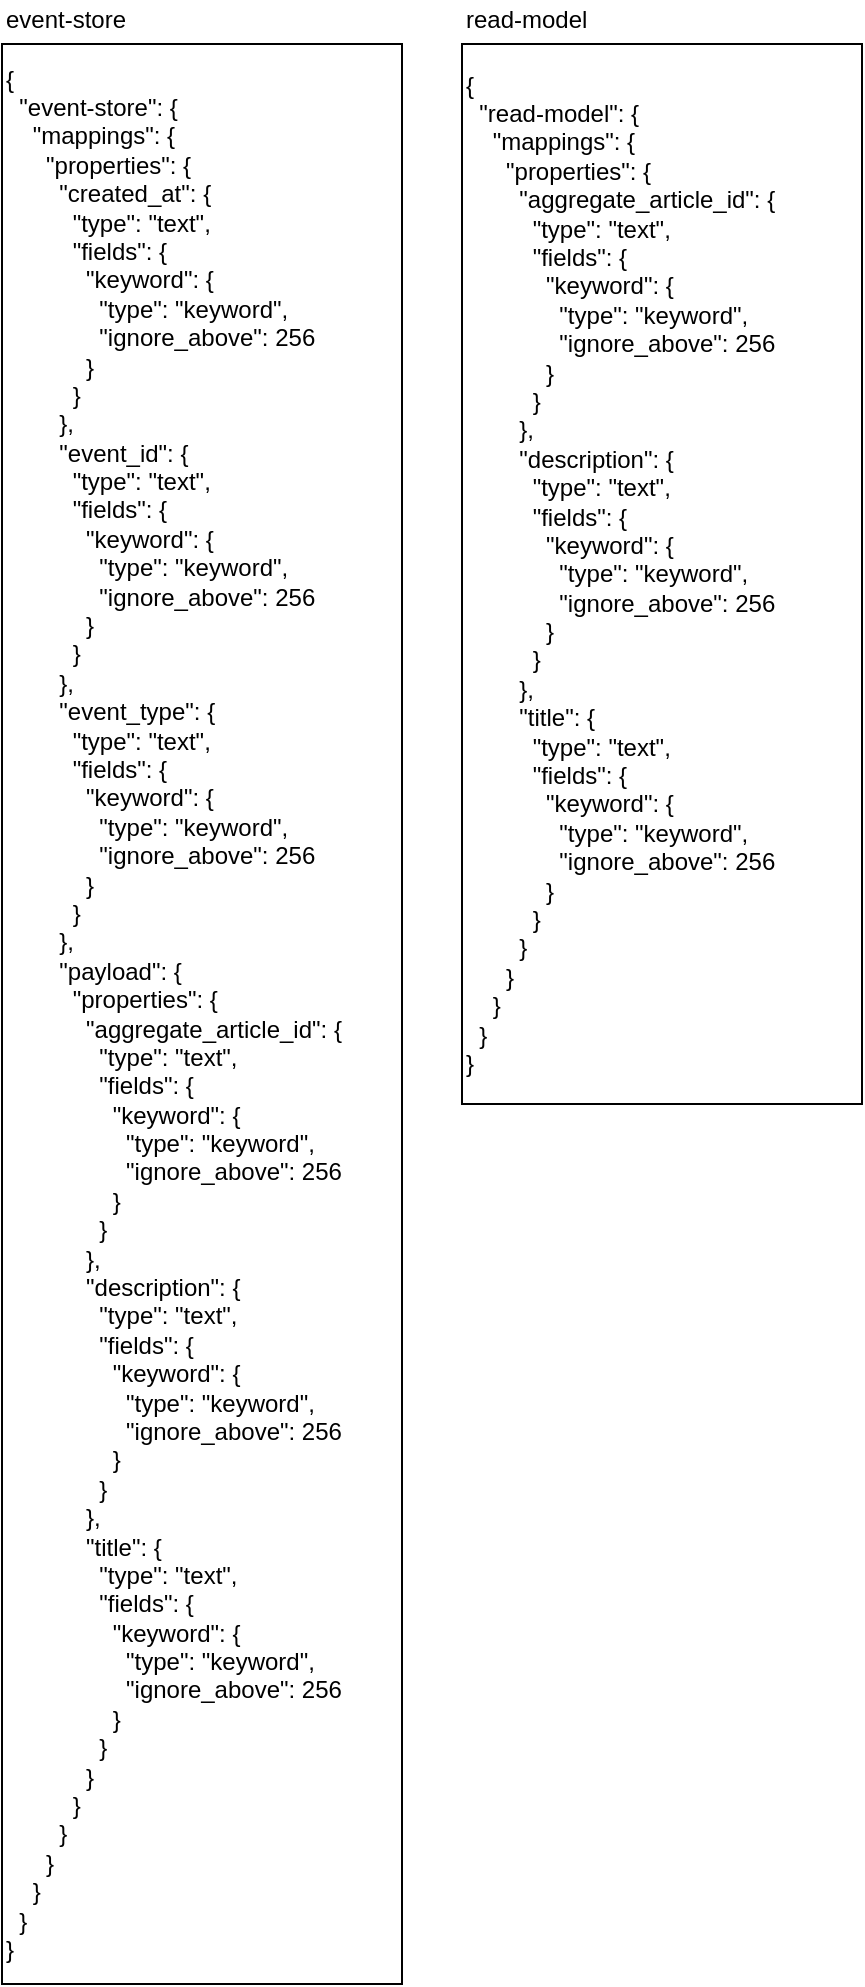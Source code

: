 <mxfile version="14.5.0" type="device"><diagram id="C__8wmM1YnvYVzyfeWSw" name="Page-1"><mxGraphModel dx="931" dy="554" grid="1" gridSize="10" guides="1" tooltips="1" connect="1" arrows="1" fold="1" page="1" pageScale="1" pageWidth="827" pageHeight="1169" math="0" shadow="0"><root><mxCell id="0"/><mxCell id="1" parent="0"/><mxCell id="51RHtirARRRi4j5xxmV6-1" value="&lt;div align=&quot;left&quot;&gt;{&lt;br&gt;&amp;nbsp; &quot;event-store&quot;: {&lt;br&gt;&amp;nbsp;&amp;nbsp;&amp;nbsp; &quot;mappings&quot;: {&lt;br&gt;&amp;nbsp;&amp;nbsp;&amp;nbsp;&amp;nbsp;&amp;nbsp; &quot;properties&quot;: {&lt;br&gt;&amp;nbsp;&amp;nbsp;&amp;nbsp;&amp;nbsp;&amp;nbsp;&amp;nbsp;&amp;nbsp; &quot;created_at&quot;: {&lt;br&gt;&amp;nbsp;&amp;nbsp;&amp;nbsp;&amp;nbsp;&amp;nbsp;&amp;nbsp;&amp;nbsp;&amp;nbsp;&amp;nbsp; &quot;type&quot;: &quot;text&quot;,&lt;br&gt;&amp;nbsp;&amp;nbsp;&amp;nbsp;&amp;nbsp;&amp;nbsp;&amp;nbsp;&amp;nbsp;&amp;nbsp;&amp;nbsp; &quot;fields&quot;: {&lt;br&gt;&amp;nbsp;&amp;nbsp;&amp;nbsp;&amp;nbsp;&amp;nbsp;&amp;nbsp;&amp;nbsp;&amp;nbsp;&amp;nbsp;&amp;nbsp;&amp;nbsp; &quot;keyword&quot;: {&lt;br&gt;&amp;nbsp;&amp;nbsp;&amp;nbsp;&amp;nbsp;&amp;nbsp;&amp;nbsp;&amp;nbsp;&amp;nbsp;&amp;nbsp;&amp;nbsp;&amp;nbsp;&amp;nbsp;&amp;nbsp; &quot;type&quot;: &quot;keyword&quot;,&lt;br&gt;&amp;nbsp;&amp;nbsp;&amp;nbsp;&amp;nbsp;&amp;nbsp;&amp;nbsp;&amp;nbsp;&amp;nbsp;&amp;nbsp;&amp;nbsp;&amp;nbsp;&amp;nbsp;&amp;nbsp; &quot;ignore_above&quot;: 256&lt;br&gt;&amp;nbsp;&amp;nbsp;&amp;nbsp;&amp;nbsp;&amp;nbsp;&amp;nbsp;&amp;nbsp;&amp;nbsp;&amp;nbsp;&amp;nbsp;&amp;nbsp; }&lt;br&gt;&amp;nbsp;&amp;nbsp;&amp;nbsp;&amp;nbsp;&amp;nbsp;&amp;nbsp;&amp;nbsp;&amp;nbsp;&amp;nbsp; }&lt;br&gt;&amp;nbsp;&amp;nbsp;&amp;nbsp;&amp;nbsp;&amp;nbsp;&amp;nbsp;&amp;nbsp; },&lt;br&gt;&amp;nbsp;&amp;nbsp;&amp;nbsp;&amp;nbsp;&amp;nbsp;&amp;nbsp;&amp;nbsp; &quot;event_id&quot;: {&lt;br&gt;&amp;nbsp;&amp;nbsp;&amp;nbsp;&amp;nbsp;&amp;nbsp;&amp;nbsp;&amp;nbsp;&amp;nbsp;&amp;nbsp; &quot;type&quot;: &quot;text&quot;,&lt;br&gt;&amp;nbsp;&amp;nbsp;&amp;nbsp;&amp;nbsp;&amp;nbsp;&amp;nbsp;&amp;nbsp;&amp;nbsp;&amp;nbsp; &quot;fields&quot;: {&lt;br&gt;&amp;nbsp;&amp;nbsp;&amp;nbsp;&amp;nbsp;&amp;nbsp;&amp;nbsp;&amp;nbsp;&amp;nbsp;&amp;nbsp;&amp;nbsp;&amp;nbsp; &quot;keyword&quot;: {&lt;br&gt;&amp;nbsp;&amp;nbsp;&amp;nbsp;&amp;nbsp;&amp;nbsp;&amp;nbsp;&amp;nbsp;&amp;nbsp;&amp;nbsp;&amp;nbsp;&amp;nbsp;&amp;nbsp;&amp;nbsp; &quot;type&quot;: &quot;keyword&quot;,&lt;br&gt;&amp;nbsp;&amp;nbsp;&amp;nbsp;&amp;nbsp;&amp;nbsp;&amp;nbsp;&amp;nbsp;&amp;nbsp;&amp;nbsp;&amp;nbsp;&amp;nbsp;&amp;nbsp;&amp;nbsp; &quot;ignore_above&quot;: 256&lt;br&gt;&amp;nbsp;&amp;nbsp;&amp;nbsp;&amp;nbsp;&amp;nbsp;&amp;nbsp;&amp;nbsp;&amp;nbsp;&amp;nbsp;&amp;nbsp;&amp;nbsp; }&lt;br&gt;&amp;nbsp;&amp;nbsp;&amp;nbsp;&amp;nbsp;&amp;nbsp;&amp;nbsp;&amp;nbsp;&amp;nbsp;&amp;nbsp; }&lt;br&gt;&amp;nbsp;&amp;nbsp;&amp;nbsp;&amp;nbsp;&amp;nbsp;&amp;nbsp;&amp;nbsp; },&lt;br&gt;&amp;nbsp;&amp;nbsp;&amp;nbsp;&amp;nbsp;&amp;nbsp;&amp;nbsp;&amp;nbsp; &quot;event_type&quot;: {&lt;br&gt;&amp;nbsp;&amp;nbsp;&amp;nbsp;&amp;nbsp;&amp;nbsp;&amp;nbsp;&amp;nbsp;&amp;nbsp;&amp;nbsp; &quot;type&quot;: &quot;text&quot;,&lt;br&gt;&amp;nbsp;&amp;nbsp;&amp;nbsp;&amp;nbsp;&amp;nbsp;&amp;nbsp;&amp;nbsp;&amp;nbsp;&amp;nbsp; &quot;fields&quot;: {&lt;br&gt;&amp;nbsp;&amp;nbsp;&amp;nbsp;&amp;nbsp;&amp;nbsp;&amp;nbsp;&amp;nbsp;&amp;nbsp;&amp;nbsp;&amp;nbsp;&amp;nbsp; &quot;keyword&quot;: {&lt;br&gt;&amp;nbsp;&amp;nbsp;&amp;nbsp;&amp;nbsp;&amp;nbsp;&amp;nbsp;&amp;nbsp;&amp;nbsp;&amp;nbsp;&amp;nbsp;&amp;nbsp;&amp;nbsp;&amp;nbsp; &quot;type&quot;: &quot;keyword&quot;,&lt;br&gt;&amp;nbsp;&amp;nbsp;&amp;nbsp;&amp;nbsp;&amp;nbsp;&amp;nbsp;&amp;nbsp;&amp;nbsp;&amp;nbsp;&amp;nbsp;&amp;nbsp;&amp;nbsp;&amp;nbsp; &quot;ignore_above&quot;: 256&lt;br&gt;&amp;nbsp;&amp;nbsp;&amp;nbsp;&amp;nbsp;&amp;nbsp;&amp;nbsp;&amp;nbsp;&amp;nbsp;&amp;nbsp;&amp;nbsp;&amp;nbsp; }&lt;br&gt;&amp;nbsp;&amp;nbsp;&amp;nbsp;&amp;nbsp;&amp;nbsp;&amp;nbsp;&amp;nbsp;&amp;nbsp;&amp;nbsp; }&lt;br&gt;&amp;nbsp;&amp;nbsp;&amp;nbsp;&amp;nbsp;&amp;nbsp;&amp;nbsp;&amp;nbsp; },&lt;br&gt;&amp;nbsp;&amp;nbsp;&amp;nbsp;&amp;nbsp;&amp;nbsp;&amp;nbsp;&amp;nbsp; &quot;payload&quot;: {&lt;br&gt;&amp;nbsp;&amp;nbsp;&amp;nbsp;&amp;nbsp;&amp;nbsp;&amp;nbsp;&amp;nbsp;&amp;nbsp;&amp;nbsp; &quot;properties&quot;: {&lt;br&gt;&amp;nbsp;&amp;nbsp;&amp;nbsp;&amp;nbsp;&amp;nbsp;&amp;nbsp;&amp;nbsp;&amp;nbsp;&amp;nbsp;&amp;nbsp;&amp;nbsp; &quot;aggregate_article_id&quot;: {&lt;br&gt;&amp;nbsp;&amp;nbsp;&amp;nbsp;&amp;nbsp;&amp;nbsp;&amp;nbsp;&amp;nbsp;&amp;nbsp;&amp;nbsp;&amp;nbsp;&amp;nbsp;&amp;nbsp;&amp;nbsp; &quot;type&quot;: &quot;text&quot;,&lt;br&gt;&amp;nbsp;&amp;nbsp;&amp;nbsp;&amp;nbsp;&amp;nbsp;&amp;nbsp;&amp;nbsp;&amp;nbsp;&amp;nbsp;&amp;nbsp;&amp;nbsp;&amp;nbsp;&amp;nbsp; &quot;fields&quot;: {&lt;br&gt;&amp;nbsp;&amp;nbsp;&amp;nbsp;&amp;nbsp;&amp;nbsp;&amp;nbsp;&amp;nbsp;&amp;nbsp;&amp;nbsp;&amp;nbsp;&amp;nbsp;&amp;nbsp;&amp;nbsp;&amp;nbsp;&amp;nbsp; &quot;keyword&quot;: {&lt;br&gt;&amp;nbsp;&amp;nbsp;&amp;nbsp;&amp;nbsp;&amp;nbsp;&amp;nbsp;&amp;nbsp;&amp;nbsp;&amp;nbsp;&amp;nbsp;&amp;nbsp;&amp;nbsp;&amp;nbsp;&amp;nbsp;&amp;nbsp;&amp;nbsp;&amp;nbsp; &quot;type&quot;: &quot;keyword&quot;,&lt;br&gt;&amp;nbsp;&amp;nbsp;&amp;nbsp;&amp;nbsp;&amp;nbsp;&amp;nbsp;&amp;nbsp;&amp;nbsp;&amp;nbsp;&amp;nbsp;&amp;nbsp;&amp;nbsp;&amp;nbsp;&amp;nbsp;&amp;nbsp;&amp;nbsp;&amp;nbsp; &quot;ignore_above&quot;: 256&lt;br&gt;&amp;nbsp;&amp;nbsp;&amp;nbsp;&amp;nbsp;&amp;nbsp;&amp;nbsp;&amp;nbsp;&amp;nbsp;&amp;nbsp;&amp;nbsp;&amp;nbsp;&amp;nbsp;&amp;nbsp;&amp;nbsp;&amp;nbsp; }&lt;br&gt;&amp;nbsp;&amp;nbsp;&amp;nbsp;&amp;nbsp;&amp;nbsp;&amp;nbsp;&amp;nbsp;&amp;nbsp;&amp;nbsp;&amp;nbsp;&amp;nbsp;&amp;nbsp;&amp;nbsp; }&lt;br&gt;&amp;nbsp;&amp;nbsp;&amp;nbsp;&amp;nbsp;&amp;nbsp;&amp;nbsp;&amp;nbsp;&amp;nbsp;&amp;nbsp;&amp;nbsp;&amp;nbsp; },&lt;br&gt;&amp;nbsp;&amp;nbsp;&amp;nbsp;&amp;nbsp;&amp;nbsp;&amp;nbsp;&amp;nbsp;&amp;nbsp;&amp;nbsp;&amp;nbsp;&amp;nbsp; &quot;description&quot;: {&lt;br&gt;&amp;nbsp;&amp;nbsp;&amp;nbsp;&amp;nbsp;&amp;nbsp;&amp;nbsp;&amp;nbsp;&amp;nbsp;&amp;nbsp;&amp;nbsp;&amp;nbsp;&amp;nbsp;&amp;nbsp; &quot;type&quot;: &quot;text&quot;,&lt;br&gt;&amp;nbsp;&amp;nbsp;&amp;nbsp;&amp;nbsp;&amp;nbsp;&amp;nbsp;&amp;nbsp;&amp;nbsp;&amp;nbsp;&amp;nbsp;&amp;nbsp;&amp;nbsp;&amp;nbsp; &quot;fields&quot;: {&lt;br&gt;&amp;nbsp;&amp;nbsp;&amp;nbsp;&amp;nbsp;&amp;nbsp;&amp;nbsp;&amp;nbsp;&amp;nbsp;&amp;nbsp;&amp;nbsp;&amp;nbsp;&amp;nbsp;&amp;nbsp;&amp;nbsp;&amp;nbsp; &quot;keyword&quot;: {&lt;br&gt;&amp;nbsp;&amp;nbsp;&amp;nbsp;&amp;nbsp;&amp;nbsp;&amp;nbsp;&amp;nbsp;&amp;nbsp;&amp;nbsp;&amp;nbsp;&amp;nbsp;&amp;nbsp;&amp;nbsp;&amp;nbsp;&amp;nbsp;&amp;nbsp;&amp;nbsp; &quot;type&quot;: &quot;keyword&quot;,&lt;br&gt;&amp;nbsp;&amp;nbsp;&amp;nbsp;&amp;nbsp;&amp;nbsp;&amp;nbsp;&amp;nbsp;&amp;nbsp;&amp;nbsp;&amp;nbsp;&amp;nbsp;&amp;nbsp;&amp;nbsp;&amp;nbsp;&amp;nbsp;&amp;nbsp;&amp;nbsp; &quot;ignore_above&quot;: 256&lt;br&gt;&amp;nbsp;&amp;nbsp;&amp;nbsp;&amp;nbsp;&amp;nbsp;&amp;nbsp;&amp;nbsp;&amp;nbsp;&amp;nbsp;&amp;nbsp;&amp;nbsp;&amp;nbsp;&amp;nbsp;&amp;nbsp;&amp;nbsp; }&lt;br&gt;&amp;nbsp;&amp;nbsp;&amp;nbsp;&amp;nbsp;&amp;nbsp;&amp;nbsp;&amp;nbsp;&amp;nbsp;&amp;nbsp;&amp;nbsp;&amp;nbsp;&amp;nbsp;&amp;nbsp; }&lt;br&gt;&amp;nbsp;&amp;nbsp;&amp;nbsp;&amp;nbsp;&amp;nbsp;&amp;nbsp;&amp;nbsp;&amp;nbsp;&amp;nbsp;&amp;nbsp;&amp;nbsp; },&lt;br&gt;&amp;nbsp;&amp;nbsp;&amp;nbsp;&amp;nbsp;&amp;nbsp;&amp;nbsp;&amp;nbsp;&amp;nbsp;&amp;nbsp;&amp;nbsp;&amp;nbsp; &quot;title&quot;: {&lt;br&gt;&amp;nbsp;&amp;nbsp;&amp;nbsp;&amp;nbsp;&amp;nbsp;&amp;nbsp;&amp;nbsp;&amp;nbsp;&amp;nbsp;&amp;nbsp;&amp;nbsp;&amp;nbsp;&amp;nbsp; &quot;type&quot;: &quot;text&quot;,&lt;br&gt;&amp;nbsp;&amp;nbsp;&amp;nbsp;&amp;nbsp;&amp;nbsp;&amp;nbsp;&amp;nbsp;&amp;nbsp;&amp;nbsp;&amp;nbsp;&amp;nbsp;&amp;nbsp;&amp;nbsp; &quot;fields&quot;: {&lt;br&gt;&amp;nbsp;&amp;nbsp;&amp;nbsp;&amp;nbsp;&amp;nbsp;&amp;nbsp;&amp;nbsp;&amp;nbsp;&amp;nbsp;&amp;nbsp;&amp;nbsp;&amp;nbsp;&amp;nbsp;&amp;nbsp;&amp;nbsp; &quot;keyword&quot;: {&lt;br&gt;&amp;nbsp;&amp;nbsp;&amp;nbsp;&amp;nbsp;&amp;nbsp;&amp;nbsp;&amp;nbsp;&amp;nbsp;&amp;nbsp;&amp;nbsp;&amp;nbsp;&amp;nbsp;&amp;nbsp;&amp;nbsp;&amp;nbsp;&amp;nbsp;&amp;nbsp; &quot;type&quot;: &quot;keyword&quot;,&lt;br&gt;&amp;nbsp;&amp;nbsp;&amp;nbsp;&amp;nbsp;&amp;nbsp;&amp;nbsp;&amp;nbsp;&amp;nbsp;&amp;nbsp;&amp;nbsp;&amp;nbsp;&amp;nbsp;&amp;nbsp;&amp;nbsp;&amp;nbsp;&amp;nbsp;&amp;nbsp; &quot;ignore_above&quot;: 256&lt;br&gt;&amp;nbsp;&amp;nbsp;&amp;nbsp;&amp;nbsp;&amp;nbsp;&amp;nbsp;&amp;nbsp;&amp;nbsp;&amp;nbsp;&amp;nbsp;&amp;nbsp;&amp;nbsp;&amp;nbsp;&amp;nbsp;&amp;nbsp; }&lt;br&gt;&amp;nbsp;&amp;nbsp;&amp;nbsp;&amp;nbsp;&amp;nbsp;&amp;nbsp;&amp;nbsp;&amp;nbsp;&amp;nbsp;&amp;nbsp;&amp;nbsp;&amp;nbsp;&amp;nbsp; }&lt;br&gt;&amp;nbsp;&amp;nbsp;&amp;nbsp;&amp;nbsp;&amp;nbsp;&amp;nbsp;&amp;nbsp;&amp;nbsp;&amp;nbsp;&amp;nbsp;&amp;nbsp; }&lt;br&gt;&amp;nbsp;&amp;nbsp;&amp;nbsp;&amp;nbsp;&amp;nbsp;&amp;nbsp;&amp;nbsp;&amp;nbsp;&amp;nbsp; }&lt;br&gt;&amp;nbsp;&amp;nbsp;&amp;nbsp;&amp;nbsp;&amp;nbsp;&amp;nbsp;&amp;nbsp; }&lt;br&gt;&amp;nbsp;&amp;nbsp;&amp;nbsp;&amp;nbsp;&amp;nbsp; }&lt;br&gt;&amp;nbsp;&amp;nbsp;&amp;nbsp; }&lt;br&gt;&amp;nbsp; }&lt;br&gt;}&lt;/div&gt;" style="rounded=0;whiteSpace=wrap;html=1;strokeColor=#000000;fillColor=#ffffff;align=left;" vertex="1" parent="1"><mxGeometry x="40" y="640" width="200" height="970" as="geometry"/></mxCell><mxCell id="51RHtirARRRi4j5xxmV6-2" value="{&lt;br&gt;&amp;nbsp; &quot;read-model&quot;: {&lt;br&gt;&amp;nbsp;&amp;nbsp;&amp;nbsp; &quot;mappings&quot;: {&lt;br&gt;&amp;nbsp;&amp;nbsp;&amp;nbsp;&amp;nbsp;&amp;nbsp; &quot;properties&quot;: {&lt;br&gt;&amp;nbsp;&amp;nbsp;&amp;nbsp;&amp;nbsp;&amp;nbsp;&amp;nbsp;&amp;nbsp; &quot;aggregate_article_id&quot;: {&lt;br&gt;&amp;nbsp;&amp;nbsp;&amp;nbsp;&amp;nbsp;&amp;nbsp;&amp;nbsp;&amp;nbsp;&amp;nbsp;&amp;nbsp; &quot;type&quot;: &quot;text&quot;,&lt;br&gt;&amp;nbsp;&amp;nbsp;&amp;nbsp;&amp;nbsp;&amp;nbsp;&amp;nbsp;&amp;nbsp;&amp;nbsp;&amp;nbsp; &quot;fields&quot;: {&lt;br&gt;&amp;nbsp;&amp;nbsp;&amp;nbsp;&amp;nbsp;&amp;nbsp;&amp;nbsp;&amp;nbsp;&amp;nbsp;&amp;nbsp;&amp;nbsp;&amp;nbsp; &quot;keyword&quot;: {&lt;br&gt;&amp;nbsp;&amp;nbsp;&amp;nbsp;&amp;nbsp;&amp;nbsp;&amp;nbsp;&amp;nbsp;&amp;nbsp;&amp;nbsp;&amp;nbsp;&amp;nbsp;&amp;nbsp;&amp;nbsp; &quot;type&quot;: &quot;keyword&quot;,&lt;br&gt;&amp;nbsp;&amp;nbsp;&amp;nbsp;&amp;nbsp;&amp;nbsp;&amp;nbsp;&amp;nbsp;&amp;nbsp;&amp;nbsp;&amp;nbsp;&amp;nbsp;&amp;nbsp;&amp;nbsp; &quot;ignore_above&quot;: 256&lt;br&gt;&amp;nbsp;&amp;nbsp;&amp;nbsp;&amp;nbsp;&amp;nbsp;&amp;nbsp;&amp;nbsp;&amp;nbsp;&amp;nbsp;&amp;nbsp;&amp;nbsp; }&lt;br&gt;&amp;nbsp;&amp;nbsp;&amp;nbsp;&amp;nbsp;&amp;nbsp;&amp;nbsp;&amp;nbsp;&amp;nbsp;&amp;nbsp; }&lt;br&gt;&amp;nbsp;&amp;nbsp;&amp;nbsp;&amp;nbsp;&amp;nbsp;&amp;nbsp;&amp;nbsp; },&lt;br&gt;&amp;nbsp;&amp;nbsp;&amp;nbsp;&amp;nbsp;&amp;nbsp;&amp;nbsp;&amp;nbsp; &quot;description&quot;: {&lt;br&gt;&amp;nbsp;&amp;nbsp;&amp;nbsp;&amp;nbsp;&amp;nbsp;&amp;nbsp;&amp;nbsp;&amp;nbsp;&amp;nbsp; &quot;type&quot;: &quot;text&quot;,&lt;br&gt;&amp;nbsp;&amp;nbsp;&amp;nbsp;&amp;nbsp;&amp;nbsp;&amp;nbsp;&amp;nbsp;&amp;nbsp;&amp;nbsp; &quot;fields&quot;: {&lt;br&gt;&amp;nbsp;&amp;nbsp;&amp;nbsp;&amp;nbsp;&amp;nbsp;&amp;nbsp;&amp;nbsp;&amp;nbsp;&amp;nbsp;&amp;nbsp;&amp;nbsp; &quot;keyword&quot;: {&lt;br&gt;&amp;nbsp;&amp;nbsp;&amp;nbsp;&amp;nbsp;&amp;nbsp;&amp;nbsp;&amp;nbsp;&amp;nbsp;&amp;nbsp;&amp;nbsp;&amp;nbsp;&amp;nbsp;&amp;nbsp; &quot;type&quot;: &quot;keyword&quot;,&lt;br&gt;&amp;nbsp;&amp;nbsp;&amp;nbsp;&amp;nbsp;&amp;nbsp;&amp;nbsp;&amp;nbsp;&amp;nbsp;&amp;nbsp;&amp;nbsp;&amp;nbsp;&amp;nbsp;&amp;nbsp; &quot;ignore_above&quot;: 256&lt;br&gt;&amp;nbsp;&amp;nbsp;&amp;nbsp;&amp;nbsp;&amp;nbsp;&amp;nbsp;&amp;nbsp;&amp;nbsp;&amp;nbsp;&amp;nbsp;&amp;nbsp; }&lt;br&gt;&amp;nbsp;&amp;nbsp;&amp;nbsp;&amp;nbsp;&amp;nbsp;&amp;nbsp;&amp;nbsp;&amp;nbsp;&amp;nbsp; }&lt;br&gt;&amp;nbsp;&amp;nbsp;&amp;nbsp;&amp;nbsp;&amp;nbsp;&amp;nbsp;&amp;nbsp; },&lt;br&gt;&amp;nbsp;&amp;nbsp;&amp;nbsp;&amp;nbsp;&amp;nbsp;&amp;nbsp;&amp;nbsp; &quot;title&quot;: {&lt;br&gt;&amp;nbsp;&amp;nbsp;&amp;nbsp;&amp;nbsp;&amp;nbsp;&amp;nbsp;&amp;nbsp;&amp;nbsp;&amp;nbsp; &quot;type&quot;: &quot;text&quot;,&lt;br&gt;&amp;nbsp;&amp;nbsp;&amp;nbsp;&amp;nbsp;&amp;nbsp;&amp;nbsp;&amp;nbsp;&amp;nbsp;&amp;nbsp; &quot;fields&quot;: {&lt;br&gt;&amp;nbsp;&amp;nbsp;&amp;nbsp;&amp;nbsp;&amp;nbsp;&amp;nbsp;&amp;nbsp;&amp;nbsp;&amp;nbsp;&amp;nbsp;&amp;nbsp; &quot;keyword&quot;: {&lt;br&gt;&amp;nbsp;&amp;nbsp;&amp;nbsp;&amp;nbsp;&amp;nbsp;&amp;nbsp;&amp;nbsp;&amp;nbsp;&amp;nbsp;&amp;nbsp;&amp;nbsp;&amp;nbsp;&amp;nbsp; &quot;type&quot;: &quot;keyword&quot;,&lt;br&gt;&amp;nbsp;&amp;nbsp;&amp;nbsp;&amp;nbsp;&amp;nbsp;&amp;nbsp;&amp;nbsp;&amp;nbsp;&amp;nbsp;&amp;nbsp;&amp;nbsp;&amp;nbsp;&amp;nbsp; &quot;ignore_above&quot;: 256&lt;br&gt;&amp;nbsp;&amp;nbsp;&amp;nbsp;&amp;nbsp;&amp;nbsp;&amp;nbsp;&amp;nbsp;&amp;nbsp;&amp;nbsp;&amp;nbsp;&amp;nbsp; }&lt;br&gt;&amp;nbsp;&amp;nbsp;&amp;nbsp;&amp;nbsp;&amp;nbsp;&amp;nbsp;&amp;nbsp;&amp;nbsp;&amp;nbsp; }&lt;br&gt;&amp;nbsp;&amp;nbsp;&amp;nbsp;&amp;nbsp;&amp;nbsp;&amp;nbsp;&amp;nbsp; }&lt;br&gt;&amp;nbsp;&amp;nbsp;&amp;nbsp;&amp;nbsp;&amp;nbsp; }&lt;br&gt;&amp;nbsp;&amp;nbsp;&amp;nbsp; }&lt;br&gt;&amp;nbsp; }&lt;br&gt;}" style="rounded=0;whiteSpace=wrap;html=1;strokeColor=#000000;fillColor=#ffffff;align=left;" vertex="1" parent="1"><mxGeometry x="270" y="640" width="200" height="530" as="geometry"/></mxCell><mxCell id="51RHtirARRRi4j5xxmV6-3" value="&lt;div align=&quot;left&quot;&gt;event-store&lt;/div&gt;" style="text;html=1;align=left;verticalAlign=middle;resizable=0;points=[];autosize=1;" vertex="1" parent="1"><mxGeometry x="40" y="618" width="70" height="20" as="geometry"/></mxCell><mxCell id="51RHtirARRRi4j5xxmV6-4" value="read-model" style="text;html=1;align=left;verticalAlign=middle;resizable=0;points=[];autosize=1;" vertex="1" parent="1"><mxGeometry x="270" y="618" width="80" height="20" as="geometry"/></mxCell></root></mxGraphModel></diagram></mxfile>